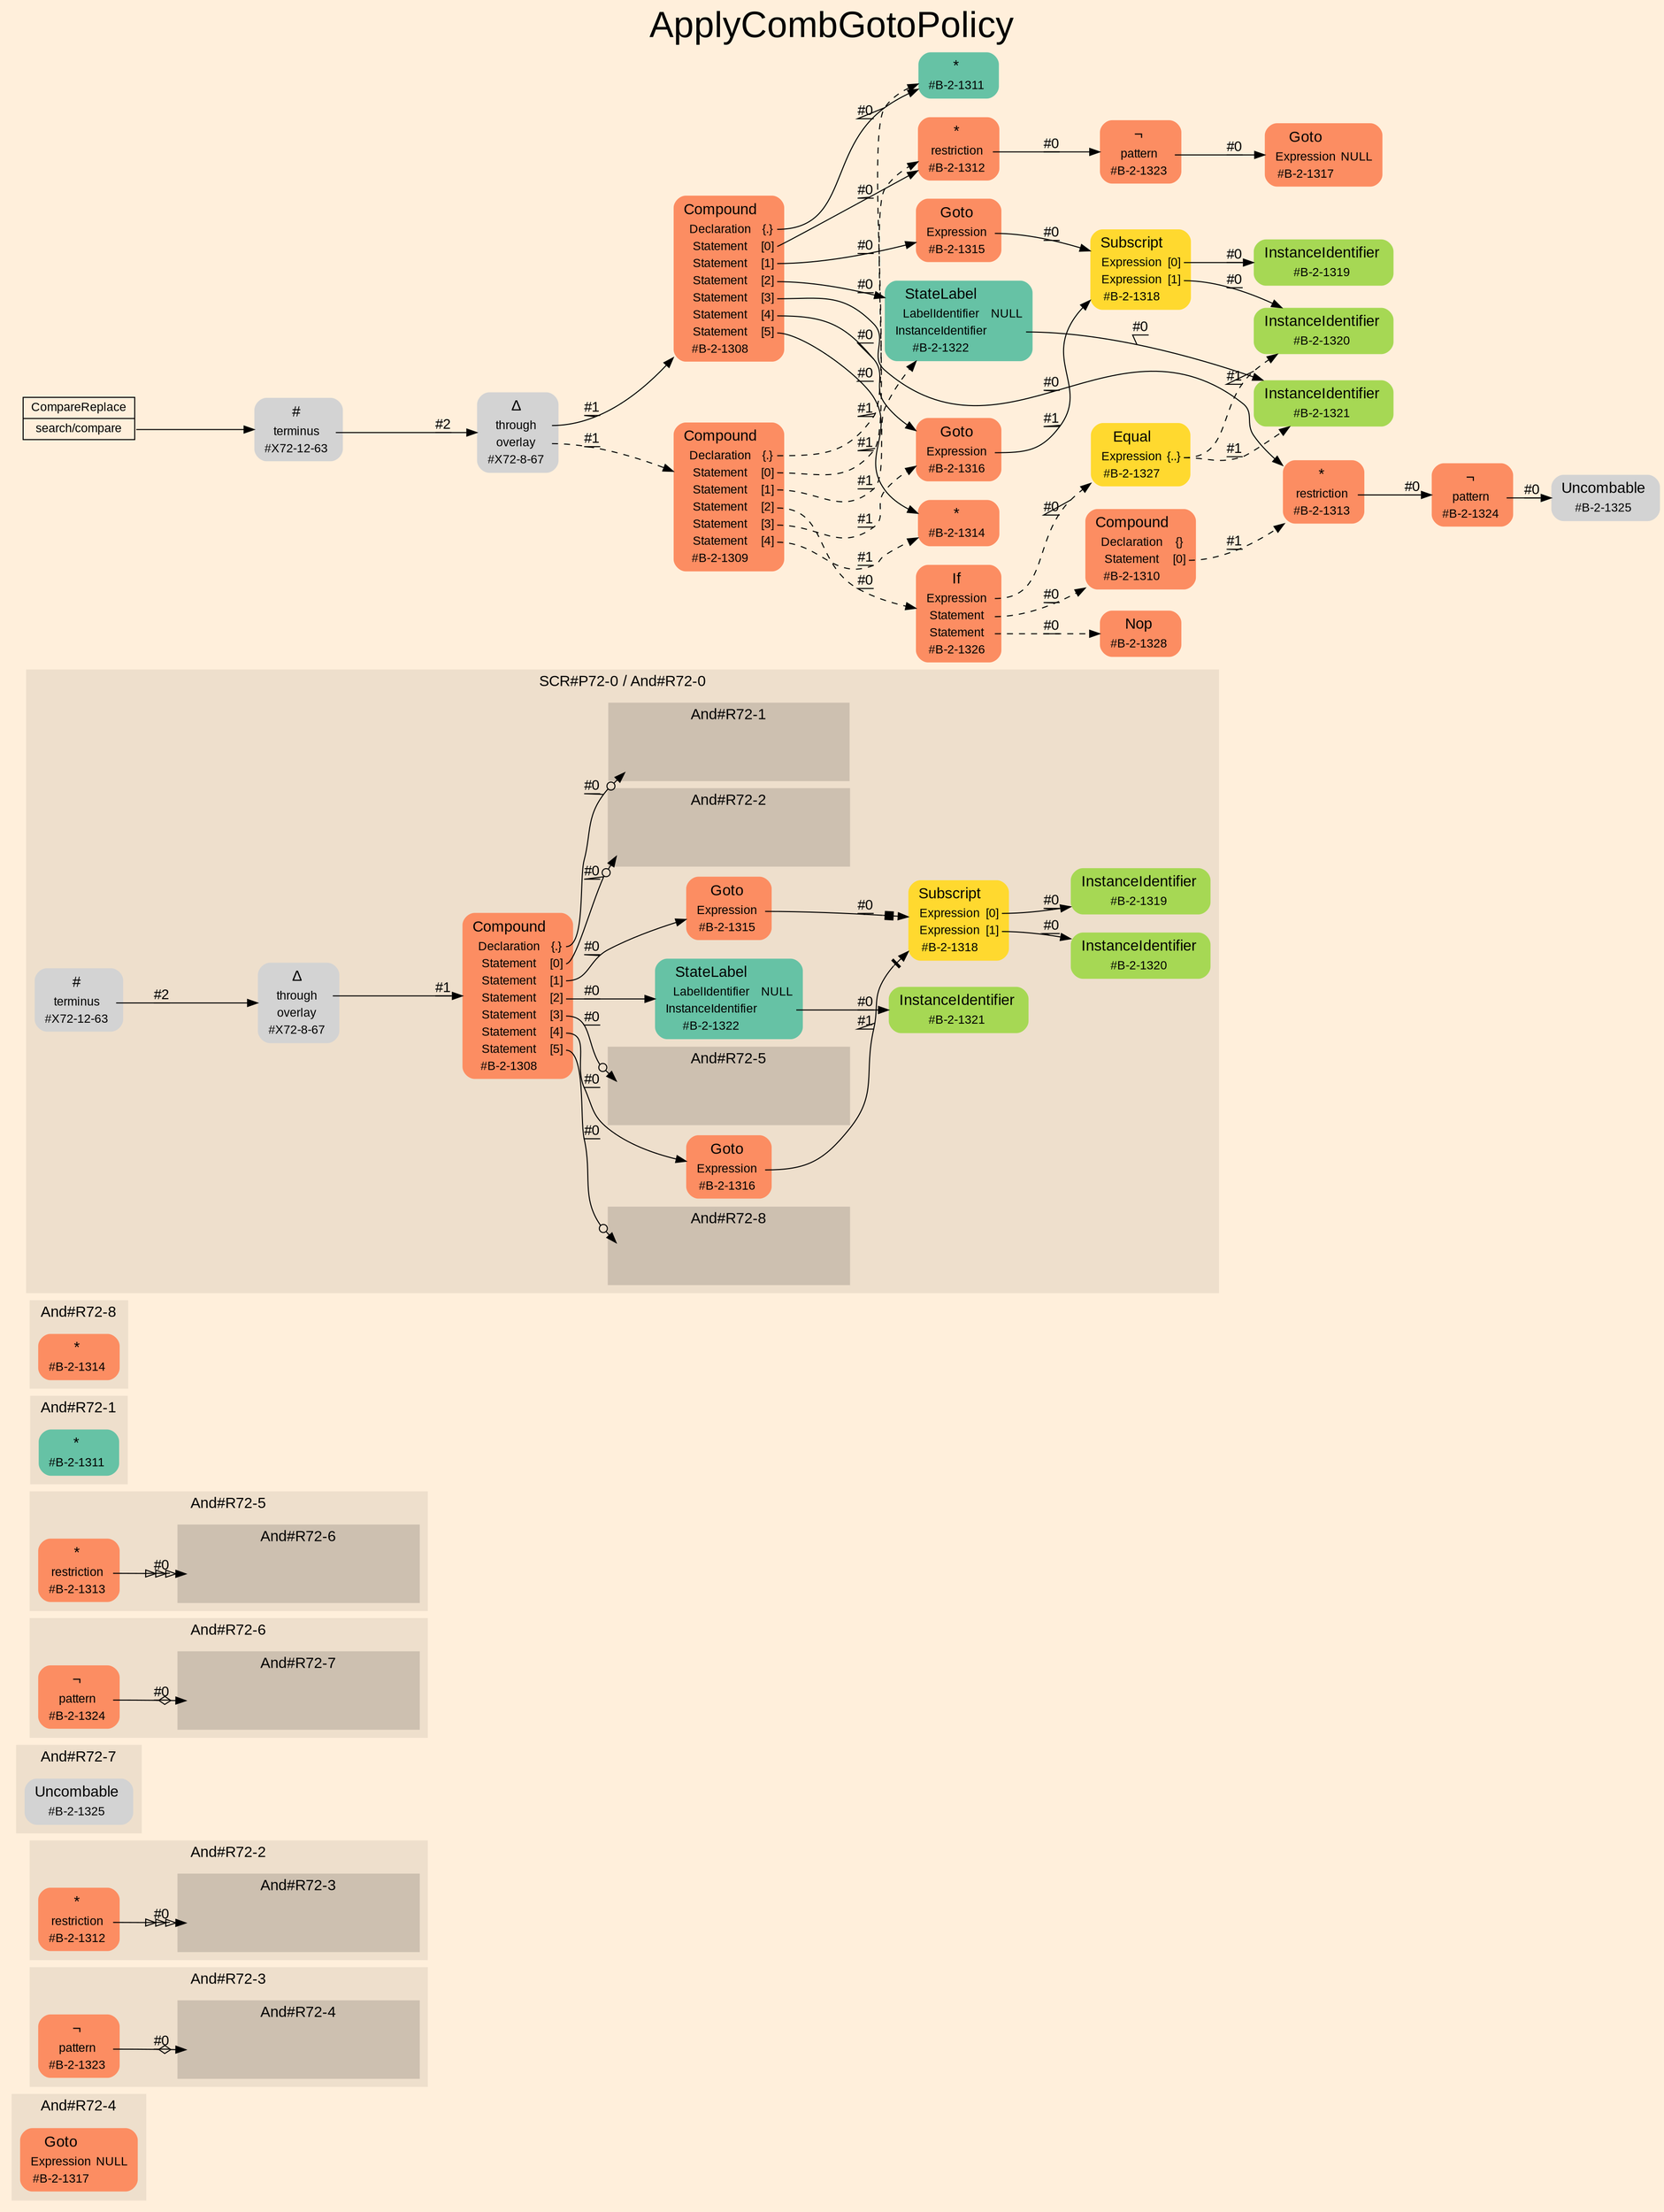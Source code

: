 digraph "ApplyCombGotoPolicy" {
label = "ApplyCombGotoPolicy"
labelloc = t
fontsize = "36"
graph [
    rankdir = "LR"
    ranksep = 0.3
    bgcolor = antiquewhite1
    color = black
    fontcolor = black
    fontname = "Arial"
];
node [
    fontname = "Arial"
];
edge [
    fontname = "Arial"
];

// -------------------- figure And#R72-4 --------------------
// -------- region And#R72-4 ----------
subgraph "clusterAnd#R72-4" {
    label = "And#R72-4"
    style = "filled"
    color = antiquewhite2
    fontsize = "15"
    "And#R72-4/#B-2-1317" [
        // -------- block And#R72-4/#B-2-1317 ----------
        shape = "plaintext"
        fillcolor = "/set28/2"
        label = <<TABLE BORDER="0" CELLBORDER="0" CELLSPACING="0">
         <TR><TD><FONT POINT-SIZE="15.0">Goto</FONT></TD><TD></TD></TR>
         <TR><TD>Expression</TD><TD PORT="port0">NULL</TD></TR>
         <TR><TD>#B-2-1317</TD><TD PORT="port1"></TD></TR>
        </TABLE>>
        style = "rounded,filled"
        fontsize = "12"
    ];
    
}


// -------------------- figure And#R72-3 --------------------
// -------- region And#R72-3 ----------
subgraph "clusterAnd#R72-3" {
    label = "And#R72-3"
    style = "filled"
    color = antiquewhite2
    fontsize = "15"
    "And#R72-3/#B-2-1323" [
        // -------- block And#R72-3/#B-2-1323 ----------
        shape = "plaintext"
        fillcolor = "/set28/2"
        label = <<TABLE BORDER="0" CELLBORDER="0" CELLSPACING="0">
         <TR><TD><FONT POINT-SIZE="15.0">¬</FONT></TD><TD></TD></TR>
         <TR><TD>pattern</TD><TD PORT="port0"></TD></TR>
         <TR><TD>#B-2-1323</TD><TD PORT="port1"></TD></TR>
        </TABLE>>
        style = "rounded,filled"
        fontsize = "12"
    ];
    
    // -------- region And#R72-3/And#R72-4 ----------
    subgraph "clusterAnd#R72-3/And#R72-4" {
        label = "And#R72-4"
        style = "filled"
        color = antiquewhite3
        fontsize = "15"
        "And#R72-3/And#R72-4/#B-2-1317" [
            // -------- block And#R72-3/And#R72-4/#B-2-1317 ----------
            shape = none
            fillcolor = "/set28/2"
            style = "invisible"
        ];
        
    }
    
}

"And#R72-3/#B-2-1323":port0 -> "And#R72-3/And#R72-4/#B-2-1317" [
    arrowhead="normalnoneodiamond"
    label = "#0"
    decorate = true
    color = black
    fontcolor = black
];


// -------------------- figure And#R72-2 --------------------
// -------- region And#R72-2 ----------
subgraph "clusterAnd#R72-2" {
    label = "And#R72-2"
    style = "filled"
    color = antiquewhite2
    fontsize = "15"
    "And#R72-2/#B-2-1312" [
        // -------- block And#R72-2/#B-2-1312 ----------
        shape = "plaintext"
        fillcolor = "/set28/2"
        label = <<TABLE BORDER="0" CELLBORDER="0" CELLSPACING="0">
         <TR><TD><FONT POINT-SIZE="15.0">*</FONT></TD><TD></TD></TR>
         <TR><TD>restriction</TD><TD PORT="port0"></TD></TR>
         <TR><TD>#B-2-1312</TD><TD PORT="port1"></TD></TR>
        </TABLE>>
        style = "rounded,filled"
        fontsize = "12"
    ];
    
    // -------- region And#R72-2/And#R72-3 ----------
    subgraph "clusterAnd#R72-2/And#R72-3" {
        label = "And#R72-3"
        style = "filled"
        color = antiquewhite3
        fontsize = "15"
        "And#R72-2/And#R72-3/#B-2-1323" [
            // -------- block And#R72-2/And#R72-3/#B-2-1323 ----------
            shape = none
            fillcolor = "/set28/2"
            style = "invisible"
        ];
        
    }
    
}

"And#R72-2/#B-2-1312":port0 -> "And#R72-2/And#R72-3/#B-2-1323" [
    arrowhead="normalonormalonormalonormal"
    label = "#0"
    decorate = true
    color = black
    fontcolor = black
];


// -------------------- figure And#R72-7 --------------------
// -------- region And#R72-7 ----------
subgraph "clusterAnd#R72-7" {
    label = "And#R72-7"
    style = "filled"
    color = antiquewhite2
    fontsize = "15"
    "And#R72-7/#B-2-1325" [
        // -------- block And#R72-7/#B-2-1325 ----------
        shape = "plaintext"
        label = <<TABLE BORDER="0" CELLBORDER="0" CELLSPACING="0">
         <TR><TD><FONT POINT-SIZE="15.0">Uncombable</FONT></TD><TD></TD></TR>
         <TR><TD>#B-2-1325</TD><TD PORT="port0"></TD></TR>
        </TABLE>>
        style = "rounded,filled"
        fontsize = "12"
    ];
    
}


// -------------------- figure And#R72-6 --------------------
// -------- region And#R72-6 ----------
subgraph "clusterAnd#R72-6" {
    label = "And#R72-6"
    style = "filled"
    color = antiquewhite2
    fontsize = "15"
    "And#R72-6/#B-2-1324" [
        // -------- block And#R72-6/#B-2-1324 ----------
        shape = "plaintext"
        fillcolor = "/set28/2"
        label = <<TABLE BORDER="0" CELLBORDER="0" CELLSPACING="0">
         <TR><TD><FONT POINT-SIZE="15.0">¬</FONT></TD><TD></TD></TR>
         <TR><TD>pattern</TD><TD PORT="port0"></TD></TR>
         <TR><TD>#B-2-1324</TD><TD PORT="port1"></TD></TR>
        </TABLE>>
        style = "rounded,filled"
        fontsize = "12"
    ];
    
    // -------- region And#R72-6/And#R72-7 ----------
    subgraph "clusterAnd#R72-6/And#R72-7" {
        label = "And#R72-7"
        style = "filled"
        color = antiquewhite3
        fontsize = "15"
        "And#R72-6/And#R72-7/#B-2-1325" [
            // -------- block And#R72-6/And#R72-7/#B-2-1325 ----------
            shape = none
            style = "invisible"
        ];
        
    }
    
}

"And#R72-6/#B-2-1324":port0 -> "And#R72-6/And#R72-7/#B-2-1325" [
    arrowhead="normalnoneodiamond"
    label = "#0"
    decorate = true
    color = black
    fontcolor = black
];


// -------------------- figure And#R72-5 --------------------
// -------- region And#R72-5 ----------
subgraph "clusterAnd#R72-5" {
    label = "And#R72-5"
    style = "filled"
    color = antiquewhite2
    fontsize = "15"
    "And#R72-5/#B-2-1313" [
        // -------- block And#R72-5/#B-2-1313 ----------
        shape = "plaintext"
        fillcolor = "/set28/2"
        label = <<TABLE BORDER="0" CELLBORDER="0" CELLSPACING="0">
         <TR><TD><FONT POINT-SIZE="15.0">*</FONT></TD><TD></TD></TR>
         <TR><TD>restriction</TD><TD PORT="port0"></TD></TR>
         <TR><TD>#B-2-1313</TD><TD PORT="port1"></TD></TR>
        </TABLE>>
        style = "rounded,filled"
        fontsize = "12"
    ];
    
    // -------- region And#R72-5/And#R72-6 ----------
    subgraph "clusterAnd#R72-5/And#R72-6" {
        label = "And#R72-6"
        style = "filled"
        color = antiquewhite3
        fontsize = "15"
        "And#R72-5/And#R72-6/#B-2-1324" [
            // -------- block And#R72-5/And#R72-6/#B-2-1324 ----------
            shape = none
            fillcolor = "/set28/2"
            style = "invisible"
        ];
        
    }
    
}

"And#R72-5/#B-2-1313":port0 -> "And#R72-5/And#R72-6/#B-2-1324" [
    arrowhead="normalonormalonormalonormal"
    label = "#0"
    decorate = true
    color = black
    fontcolor = black
];


// -------------------- figure And#R72-1 --------------------
// -------- region And#R72-1 ----------
subgraph "clusterAnd#R72-1" {
    label = "And#R72-1"
    style = "filled"
    color = antiquewhite2
    fontsize = "15"
    "And#R72-1/#B-2-1311" [
        // -------- block And#R72-1/#B-2-1311 ----------
        shape = "plaintext"
        fillcolor = "/set28/1"
        label = <<TABLE BORDER="0" CELLBORDER="0" CELLSPACING="0">
         <TR><TD><FONT POINT-SIZE="15.0">*</FONT></TD><TD></TD></TR>
         <TR><TD>#B-2-1311</TD><TD PORT="port0"></TD></TR>
        </TABLE>>
        style = "rounded,filled"
        fontsize = "12"
    ];
    
}


// -------------------- figure And#R72-8 --------------------
// -------- region And#R72-8 ----------
subgraph "clusterAnd#R72-8" {
    label = "And#R72-8"
    style = "filled"
    color = antiquewhite2
    fontsize = "15"
    "And#R72-8/#B-2-1314" [
        // -------- block And#R72-8/#B-2-1314 ----------
        shape = "plaintext"
        fillcolor = "/set28/2"
        label = <<TABLE BORDER="0" CELLBORDER="0" CELLSPACING="0">
         <TR><TD><FONT POINT-SIZE="15.0">*</FONT></TD><TD></TD></TR>
         <TR><TD>#B-2-1314</TD><TD PORT="port0"></TD></TR>
        </TABLE>>
        style = "rounded,filled"
        fontsize = "12"
    ];
    
}


// -------------------- figure And#R72-0 --------------------
// -------- region And#R72-0 ----------
subgraph "clusterAnd#R72-0" {
    label = "SCR#P72-0 / And#R72-0"
    style = "filled"
    color = antiquewhite2
    fontsize = "15"
    "And#R72-0/#B-2-1322" [
        // -------- block And#R72-0/#B-2-1322 ----------
        shape = "plaintext"
        fillcolor = "/set28/1"
        label = <<TABLE BORDER="0" CELLBORDER="0" CELLSPACING="0">
         <TR><TD><FONT POINT-SIZE="15.0">StateLabel</FONT></TD><TD></TD></TR>
         <TR><TD>LabelIdentifier</TD><TD PORT="port0">NULL</TD></TR>
         <TR><TD>InstanceIdentifier</TD><TD PORT="port1"></TD></TR>
         <TR><TD>#B-2-1322</TD><TD PORT="port2"></TD></TR>
        </TABLE>>
        style = "rounded,filled"
        fontsize = "12"
    ];
    
    "And#R72-0/#X72-8-67" [
        // -------- block And#R72-0/#X72-8-67 ----------
        shape = "plaintext"
        label = <<TABLE BORDER="0" CELLBORDER="0" CELLSPACING="0">
         <TR><TD><FONT POINT-SIZE="15.0">Δ</FONT></TD><TD></TD></TR>
         <TR><TD>through</TD><TD PORT="port0"></TD></TR>
         <TR><TD>overlay</TD><TD PORT="port1"></TD></TR>
         <TR><TD>#X72-8-67</TD><TD PORT="port2"></TD></TR>
        </TABLE>>
        style = "rounded,filled"
        fontsize = "12"
    ];
    
    "And#R72-0/#B-2-1321" [
        // -------- block And#R72-0/#B-2-1321 ----------
        shape = "plaintext"
        fillcolor = "/set28/5"
        label = <<TABLE BORDER="0" CELLBORDER="0" CELLSPACING="0">
         <TR><TD><FONT POINT-SIZE="15.0">InstanceIdentifier</FONT></TD><TD></TD></TR>
         <TR><TD>#B-2-1321</TD><TD PORT="port0"></TD></TR>
        </TABLE>>
        style = "rounded,filled"
        fontsize = "12"
    ];
    
    "And#R72-0/#B-2-1319" [
        // -------- block And#R72-0/#B-2-1319 ----------
        shape = "plaintext"
        fillcolor = "/set28/5"
        label = <<TABLE BORDER="0" CELLBORDER="0" CELLSPACING="0">
         <TR><TD><FONT POINT-SIZE="15.0">InstanceIdentifier</FONT></TD><TD></TD></TR>
         <TR><TD>#B-2-1319</TD><TD PORT="port0"></TD></TR>
        </TABLE>>
        style = "rounded,filled"
        fontsize = "12"
    ];
    
    "And#R72-0/#B-2-1316" [
        // -------- block And#R72-0/#B-2-1316 ----------
        shape = "plaintext"
        fillcolor = "/set28/2"
        label = <<TABLE BORDER="0" CELLBORDER="0" CELLSPACING="0">
         <TR><TD><FONT POINT-SIZE="15.0">Goto</FONT></TD><TD></TD></TR>
         <TR><TD>Expression</TD><TD PORT="port0"></TD></TR>
         <TR><TD>#B-2-1316</TD><TD PORT="port1"></TD></TR>
        </TABLE>>
        style = "rounded,filled"
        fontsize = "12"
    ];
    
    "And#R72-0/#B-2-1315" [
        // -------- block And#R72-0/#B-2-1315 ----------
        shape = "plaintext"
        fillcolor = "/set28/2"
        label = <<TABLE BORDER="0" CELLBORDER="0" CELLSPACING="0">
         <TR><TD><FONT POINT-SIZE="15.0">Goto</FONT></TD><TD></TD></TR>
         <TR><TD>Expression</TD><TD PORT="port0"></TD></TR>
         <TR><TD>#B-2-1315</TD><TD PORT="port1"></TD></TR>
        </TABLE>>
        style = "rounded,filled"
        fontsize = "12"
    ];
    
    "And#R72-0/#B-2-1318" [
        // -------- block And#R72-0/#B-2-1318 ----------
        shape = "plaintext"
        fillcolor = "/set28/6"
        label = <<TABLE BORDER="0" CELLBORDER="0" CELLSPACING="0">
         <TR><TD><FONT POINT-SIZE="15.0">Subscript</FONT></TD><TD></TD></TR>
         <TR><TD>Expression</TD><TD PORT="port0">[0]</TD></TR>
         <TR><TD>Expression</TD><TD PORT="port1">[1]</TD></TR>
         <TR><TD>#B-2-1318</TD><TD PORT="port2"></TD></TR>
        </TABLE>>
        style = "rounded,filled"
        fontsize = "12"
    ];
    
    "And#R72-0/#B-2-1308" [
        // -------- block And#R72-0/#B-2-1308 ----------
        shape = "plaintext"
        fillcolor = "/set28/2"
        label = <<TABLE BORDER="0" CELLBORDER="0" CELLSPACING="0">
         <TR><TD><FONT POINT-SIZE="15.0">Compound</FONT></TD><TD></TD></TR>
         <TR><TD>Declaration</TD><TD PORT="port0">{.}</TD></TR>
         <TR><TD>Statement</TD><TD PORT="port1">[0]</TD></TR>
         <TR><TD>Statement</TD><TD PORT="port2">[1]</TD></TR>
         <TR><TD>Statement</TD><TD PORT="port3">[2]</TD></TR>
         <TR><TD>Statement</TD><TD PORT="port4">[3]</TD></TR>
         <TR><TD>Statement</TD><TD PORT="port5">[4]</TD></TR>
         <TR><TD>Statement</TD><TD PORT="port6">[5]</TD></TR>
         <TR><TD>#B-2-1308</TD><TD PORT="port7"></TD></TR>
        </TABLE>>
        style = "rounded,filled"
        fontsize = "12"
    ];
    
    "And#R72-0/#B-2-1320" [
        // -------- block And#R72-0/#B-2-1320 ----------
        shape = "plaintext"
        fillcolor = "/set28/5"
        label = <<TABLE BORDER="0" CELLBORDER="0" CELLSPACING="0">
         <TR><TD><FONT POINT-SIZE="15.0">InstanceIdentifier</FONT></TD><TD></TD></TR>
         <TR><TD>#B-2-1320</TD><TD PORT="port0"></TD></TR>
        </TABLE>>
        style = "rounded,filled"
        fontsize = "12"
    ];
    
    "And#R72-0/#X72-12-63" [
        // -------- block And#R72-0/#X72-12-63 ----------
        shape = "plaintext"
        label = <<TABLE BORDER="0" CELLBORDER="0" CELLSPACING="0">
         <TR><TD><FONT POINT-SIZE="15.0">#</FONT></TD><TD></TD></TR>
         <TR><TD>terminus</TD><TD PORT="port0"></TD></TR>
         <TR><TD>#X72-12-63</TD><TD PORT="port1"></TD></TR>
        </TABLE>>
        style = "rounded,filled"
        fontsize = "12"
    ];
    
    // -------- region And#R72-0/And#R72-1 ----------
    subgraph "clusterAnd#R72-0/And#R72-1" {
        label = "And#R72-1"
        style = "filled"
        color = antiquewhite3
        fontsize = "15"
        "And#R72-0/And#R72-1/#B-2-1311" [
            // -------- block And#R72-0/And#R72-1/#B-2-1311 ----------
            shape = none
            fillcolor = "/set28/1"
            style = "invisible"
        ];
        
    }
    
    // -------- region And#R72-0/And#R72-2 ----------
    subgraph "clusterAnd#R72-0/And#R72-2" {
        label = "And#R72-2"
        style = "filled"
        color = antiquewhite3
        fontsize = "15"
        "And#R72-0/And#R72-2/#B-2-1312" [
            // -------- block And#R72-0/And#R72-2/#B-2-1312 ----------
            shape = none
            fillcolor = "/set28/2"
            style = "invisible"
        ];
        
    }
    
    // -------- region And#R72-0/And#R72-5 ----------
    subgraph "clusterAnd#R72-0/And#R72-5" {
        label = "And#R72-5"
        style = "filled"
        color = antiquewhite3
        fontsize = "15"
        "And#R72-0/And#R72-5/#B-2-1313" [
            // -------- block And#R72-0/And#R72-5/#B-2-1313 ----------
            shape = none
            fillcolor = "/set28/2"
            style = "invisible"
        ];
        
    }
    
    // -------- region And#R72-0/And#R72-8 ----------
    subgraph "clusterAnd#R72-0/And#R72-8" {
        label = "And#R72-8"
        style = "filled"
        color = antiquewhite3
        fontsize = "15"
        "And#R72-0/And#R72-8/#B-2-1314" [
            // -------- block And#R72-0/And#R72-8/#B-2-1314 ----------
            shape = none
            fillcolor = "/set28/2"
            style = "invisible"
        ];
        
    }
    
}

"And#R72-0/#B-2-1322":port1 -> "And#R72-0/#B-2-1321" [
    label = "#0"
    decorate = true
    color = black
    fontcolor = black
];

"And#R72-0/#X72-8-67":port0 -> "And#R72-0/#B-2-1308" [
    label = "#1"
    decorate = true
    color = black
    fontcolor = black
];

"And#R72-0/#B-2-1316":port0 -> "And#R72-0/#B-2-1318" [
    arrowhead="normalnonetee"
    label = "#1"
    decorate = true
    color = black
    fontcolor = black
];

"And#R72-0/#B-2-1315":port0 -> "And#R72-0/#B-2-1318" [
    arrowhead="normalnonebox"
    label = "#0"
    decorate = true
    color = black
    fontcolor = black
];

"And#R72-0/#B-2-1318":port0 -> "And#R72-0/#B-2-1319" [
    label = "#0"
    decorate = true
    color = black
    fontcolor = black
];

"And#R72-0/#B-2-1318":port1 -> "And#R72-0/#B-2-1320" [
    label = "#0"
    decorate = true
    color = black
    fontcolor = black
];

"And#R72-0/#B-2-1308":port0 -> "And#R72-0/And#R72-1/#B-2-1311" [
    arrowhead="normalnoneodot"
    label = "#0"
    decorate = true
    color = black
    fontcolor = black
];

"And#R72-0/#B-2-1308":port1 -> "And#R72-0/And#R72-2/#B-2-1312" [
    arrowhead="normalnoneodot"
    label = "#0"
    decorate = true
    color = black
    fontcolor = black
];

"And#R72-0/#B-2-1308":port2 -> "And#R72-0/#B-2-1315" [
    label = "#0"
    decorate = true
    color = black
    fontcolor = black
];

"And#R72-0/#B-2-1308":port3 -> "And#R72-0/#B-2-1322" [
    label = "#0"
    decorate = true
    color = black
    fontcolor = black
];

"And#R72-0/#B-2-1308":port4 -> "And#R72-0/And#R72-5/#B-2-1313" [
    arrowhead="normalnoneodot"
    label = "#0"
    decorate = true
    color = black
    fontcolor = black
];

"And#R72-0/#B-2-1308":port5 -> "And#R72-0/#B-2-1316" [
    label = "#0"
    decorate = true
    color = black
    fontcolor = black
];

"And#R72-0/#B-2-1308":port6 -> "And#R72-0/And#R72-8/#B-2-1314" [
    arrowhead="normalnoneodot"
    label = "#0"
    decorate = true
    color = black
    fontcolor = black
];

"And#R72-0/#X72-12-63":port0 -> "And#R72-0/#X72-8-67" [
    label = "#2"
    decorate = true
    color = black
    fontcolor = black
];


// -------------------- transformation figure --------------------
"CR#X72-10-72" [
    // -------- block CR#X72-10-72 ----------
    shape = "record"
    fillcolor = antiquewhite1
    label = "<fixed> CompareReplace | <port0> search/compare"
    style = "filled"
    fontsize = "12"
    color = black
    fontcolor = black
];

"#X72-12-63" [
    // -------- block #X72-12-63 ----------
    shape = "plaintext"
    label = <<TABLE BORDER="0" CELLBORDER="0" CELLSPACING="0">
     <TR><TD><FONT POINT-SIZE="15.0">#</FONT></TD><TD></TD></TR>
     <TR><TD>terminus</TD><TD PORT="port0"></TD></TR>
     <TR><TD>#X72-12-63</TD><TD PORT="port1"></TD></TR>
    </TABLE>>
    style = "rounded,filled"
    fontsize = "12"
];

"#X72-8-67" [
    // -------- block #X72-8-67 ----------
    shape = "plaintext"
    label = <<TABLE BORDER="0" CELLBORDER="0" CELLSPACING="0">
     <TR><TD><FONT POINT-SIZE="15.0">Δ</FONT></TD><TD></TD></TR>
     <TR><TD>through</TD><TD PORT="port0"></TD></TR>
     <TR><TD>overlay</TD><TD PORT="port1"></TD></TR>
     <TR><TD>#X72-8-67</TD><TD PORT="port2"></TD></TR>
    </TABLE>>
    style = "rounded,filled"
    fontsize = "12"
];

"#B-2-1308" [
    // -------- block #B-2-1308 ----------
    shape = "plaintext"
    fillcolor = "/set28/2"
    label = <<TABLE BORDER="0" CELLBORDER="0" CELLSPACING="0">
     <TR><TD><FONT POINT-SIZE="15.0">Compound</FONT></TD><TD></TD></TR>
     <TR><TD>Declaration</TD><TD PORT="port0">{.}</TD></TR>
     <TR><TD>Statement</TD><TD PORT="port1">[0]</TD></TR>
     <TR><TD>Statement</TD><TD PORT="port2">[1]</TD></TR>
     <TR><TD>Statement</TD><TD PORT="port3">[2]</TD></TR>
     <TR><TD>Statement</TD><TD PORT="port4">[3]</TD></TR>
     <TR><TD>Statement</TD><TD PORT="port5">[4]</TD></TR>
     <TR><TD>Statement</TD><TD PORT="port6">[5]</TD></TR>
     <TR><TD>#B-2-1308</TD><TD PORT="port7"></TD></TR>
    </TABLE>>
    style = "rounded,filled"
    fontsize = "12"
];

"#B-2-1311" [
    // -------- block #B-2-1311 ----------
    shape = "plaintext"
    fillcolor = "/set28/1"
    label = <<TABLE BORDER="0" CELLBORDER="0" CELLSPACING="0">
     <TR><TD><FONT POINT-SIZE="15.0">*</FONT></TD><TD></TD></TR>
     <TR><TD>#B-2-1311</TD><TD PORT="port0"></TD></TR>
    </TABLE>>
    style = "rounded,filled"
    fontsize = "12"
];

"#B-2-1312" [
    // -------- block #B-2-1312 ----------
    shape = "plaintext"
    fillcolor = "/set28/2"
    label = <<TABLE BORDER="0" CELLBORDER="0" CELLSPACING="0">
     <TR><TD><FONT POINT-SIZE="15.0">*</FONT></TD><TD></TD></TR>
     <TR><TD>restriction</TD><TD PORT="port0"></TD></TR>
     <TR><TD>#B-2-1312</TD><TD PORT="port1"></TD></TR>
    </TABLE>>
    style = "rounded,filled"
    fontsize = "12"
];

"#B-2-1323" [
    // -------- block #B-2-1323 ----------
    shape = "plaintext"
    fillcolor = "/set28/2"
    label = <<TABLE BORDER="0" CELLBORDER="0" CELLSPACING="0">
     <TR><TD><FONT POINT-SIZE="15.0">¬</FONT></TD><TD></TD></TR>
     <TR><TD>pattern</TD><TD PORT="port0"></TD></TR>
     <TR><TD>#B-2-1323</TD><TD PORT="port1"></TD></TR>
    </TABLE>>
    style = "rounded,filled"
    fontsize = "12"
];

"#B-2-1317" [
    // -------- block #B-2-1317 ----------
    shape = "plaintext"
    fillcolor = "/set28/2"
    label = <<TABLE BORDER="0" CELLBORDER="0" CELLSPACING="0">
     <TR><TD><FONT POINT-SIZE="15.0">Goto</FONT></TD><TD></TD></TR>
     <TR><TD>Expression</TD><TD PORT="port0">NULL</TD></TR>
     <TR><TD>#B-2-1317</TD><TD PORT="port1"></TD></TR>
    </TABLE>>
    style = "rounded,filled"
    fontsize = "12"
];

"#B-2-1315" [
    // -------- block #B-2-1315 ----------
    shape = "plaintext"
    fillcolor = "/set28/2"
    label = <<TABLE BORDER="0" CELLBORDER="0" CELLSPACING="0">
     <TR><TD><FONT POINT-SIZE="15.0">Goto</FONT></TD><TD></TD></TR>
     <TR><TD>Expression</TD><TD PORT="port0"></TD></TR>
     <TR><TD>#B-2-1315</TD><TD PORT="port1"></TD></TR>
    </TABLE>>
    style = "rounded,filled"
    fontsize = "12"
];

"#B-2-1318" [
    // -------- block #B-2-1318 ----------
    shape = "plaintext"
    fillcolor = "/set28/6"
    label = <<TABLE BORDER="0" CELLBORDER="0" CELLSPACING="0">
     <TR><TD><FONT POINT-SIZE="15.0">Subscript</FONT></TD><TD></TD></TR>
     <TR><TD>Expression</TD><TD PORT="port0">[0]</TD></TR>
     <TR><TD>Expression</TD><TD PORT="port1">[1]</TD></TR>
     <TR><TD>#B-2-1318</TD><TD PORT="port2"></TD></TR>
    </TABLE>>
    style = "rounded,filled"
    fontsize = "12"
];

"#B-2-1319" [
    // -------- block #B-2-1319 ----------
    shape = "plaintext"
    fillcolor = "/set28/5"
    label = <<TABLE BORDER="0" CELLBORDER="0" CELLSPACING="0">
     <TR><TD><FONT POINT-SIZE="15.0">InstanceIdentifier</FONT></TD><TD></TD></TR>
     <TR><TD>#B-2-1319</TD><TD PORT="port0"></TD></TR>
    </TABLE>>
    style = "rounded,filled"
    fontsize = "12"
];

"#B-2-1320" [
    // -------- block #B-2-1320 ----------
    shape = "plaintext"
    fillcolor = "/set28/5"
    label = <<TABLE BORDER="0" CELLBORDER="0" CELLSPACING="0">
     <TR><TD><FONT POINT-SIZE="15.0">InstanceIdentifier</FONT></TD><TD></TD></TR>
     <TR><TD>#B-2-1320</TD><TD PORT="port0"></TD></TR>
    </TABLE>>
    style = "rounded,filled"
    fontsize = "12"
];

"#B-2-1322" [
    // -------- block #B-2-1322 ----------
    shape = "plaintext"
    fillcolor = "/set28/1"
    label = <<TABLE BORDER="0" CELLBORDER="0" CELLSPACING="0">
     <TR><TD><FONT POINT-SIZE="15.0">StateLabel</FONT></TD><TD></TD></TR>
     <TR><TD>LabelIdentifier</TD><TD PORT="port0">NULL</TD></TR>
     <TR><TD>InstanceIdentifier</TD><TD PORT="port1"></TD></TR>
     <TR><TD>#B-2-1322</TD><TD PORT="port2"></TD></TR>
    </TABLE>>
    style = "rounded,filled"
    fontsize = "12"
];

"#B-2-1321" [
    // -------- block #B-2-1321 ----------
    shape = "plaintext"
    fillcolor = "/set28/5"
    label = <<TABLE BORDER="0" CELLBORDER="0" CELLSPACING="0">
     <TR><TD><FONT POINT-SIZE="15.0">InstanceIdentifier</FONT></TD><TD></TD></TR>
     <TR><TD>#B-2-1321</TD><TD PORT="port0"></TD></TR>
    </TABLE>>
    style = "rounded,filled"
    fontsize = "12"
];

"#B-2-1313" [
    // -------- block #B-2-1313 ----------
    shape = "plaintext"
    fillcolor = "/set28/2"
    label = <<TABLE BORDER="0" CELLBORDER="0" CELLSPACING="0">
     <TR><TD><FONT POINT-SIZE="15.0">*</FONT></TD><TD></TD></TR>
     <TR><TD>restriction</TD><TD PORT="port0"></TD></TR>
     <TR><TD>#B-2-1313</TD><TD PORT="port1"></TD></TR>
    </TABLE>>
    style = "rounded,filled"
    fontsize = "12"
];

"#B-2-1324" [
    // -------- block #B-2-1324 ----------
    shape = "plaintext"
    fillcolor = "/set28/2"
    label = <<TABLE BORDER="0" CELLBORDER="0" CELLSPACING="0">
     <TR><TD><FONT POINT-SIZE="15.0">¬</FONT></TD><TD></TD></TR>
     <TR><TD>pattern</TD><TD PORT="port0"></TD></TR>
     <TR><TD>#B-2-1324</TD><TD PORT="port1"></TD></TR>
    </TABLE>>
    style = "rounded,filled"
    fontsize = "12"
];

"#B-2-1325" [
    // -------- block #B-2-1325 ----------
    shape = "plaintext"
    label = <<TABLE BORDER="0" CELLBORDER="0" CELLSPACING="0">
     <TR><TD><FONT POINT-SIZE="15.0">Uncombable</FONT></TD><TD></TD></TR>
     <TR><TD>#B-2-1325</TD><TD PORT="port0"></TD></TR>
    </TABLE>>
    style = "rounded,filled"
    fontsize = "12"
];

"#B-2-1316" [
    // -------- block #B-2-1316 ----------
    shape = "plaintext"
    fillcolor = "/set28/2"
    label = <<TABLE BORDER="0" CELLBORDER="0" CELLSPACING="0">
     <TR><TD><FONT POINT-SIZE="15.0">Goto</FONT></TD><TD></TD></TR>
     <TR><TD>Expression</TD><TD PORT="port0"></TD></TR>
     <TR><TD>#B-2-1316</TD><TD PORT="port1"></TD></TR>
    </TABLE>>
    style = "rounded,filled"
    fontsize = "12"
];

"#B-2-1314" [
    // -------- block #B-2-1314 ----------
    shape = "plaintext"
    fillcolor = "/set28/2"
    label = <<TABLE BORDER="0" CELLBORDER="0" CELLSPACING="0">
     <TR><TD><FONT POINT-SIZE="15.0">*</FONT></TD><TD></TD></TR>
     <TR><TD>#B-2-1314</TD><TD PORT="port0"></TD></TR>
    </TABLE>>
    style = "rounded,filled"
    fontsize = "12"
];

"#B-2-1309" [
    // -------- block #B-2-1309 ----------
    shape = "plaintext"
    fillcolor = "/set28/2"
    label = <<TABLE BORDER="0" CELLBORDER="0" CELLSPACING="0">
     <TR><TD><FONT POINT-SIZE="15.0">Compound</FONT></TD><TD></TD></TR>
     <TR><TD>Declaration</TD><TD PORT="port0">{.}</TD></TR>
     <TR><TD>Statement</TD><TD PORT="port1">[0]</TD></TR>
     <TR><TD>Statement</TD><TD PORT="port2">[1]</TD></TR>
     <TR><TD>Statement</TD><TD PORT="port3">[2]</TD></TR>
     <TR><TD>Statement</TD><TD PORT="port4">[3]</TD></TR>
     <TR><TD>Statement</TD><TD PORT="port5">[4]</TD></TR>
     <TR><TD>#B-2-1309</TD><TD PORT="port6"></TD></TR>
    </TABLE>>
    style = "rounded,filled"
    fontsize = "12"
];

"#B-2-1326" [
    // -------- block #B-2-1326 ----------
    shape = "plaintext"
    fillcolor = "/set28/2"
    label = <<TABLE BORDER="0" CELLBORDER="0" CELLSPACING="0">
     <TR><TD><FONT POINT-SIZE="15.0">If</FONT></TD><TD></TD></TR>
     <TR><TD>Expression</TD><TD PORT="port0"></TD></TR>
     <TR><TD>Statement</TD><TD PORT="port1"></TD></TR>
     <TR><TD>Statement</TD><TD PORT="port2"></TD></TR>
     <TR><TD>#B-2-1326</TD><TD PORT="port3"></TD></TR>
    </TABLE>>
    style = "rounded,filled"
    fontsize = "12"
];

"#B-2-1327" [
    // -------- block #B-2-1327 ----------
    shape = "plaintext"
    fillcolor = "/set28/6"
    label = <<TABLE BORDER="0" CELLBORDER="0" CELLSPACING="0">
     <TR><TD><FONT POINT-SIZE="15.0">Equal</FONT></TD><TD></TD></TR>
     <TR><TD>Expression</TD><TD PORT="port0">{..}</TD></TR>
     <TR><TD>#B-2-1327</TD><TD PORT="port1"></TD></TR>
    </TABLE>>
    style = "rounded,filled"
    fontsize = "12"
];

"#B-2-1310" [
    // -------- block #B-2-1310 ----------
    shape = "plaintext"
    fillcolor = "/set28/2"
    label = <<TABLE BORDER="0" CELLBORDER="0" CELLSPACING="0">
     <TR><TD><FONT POINT-SIZE="15.0">Compound</FONT></TD><TD></TD></TR>
     <TR><TD>Declaration</TD><TD PORT="port0">{}</TD></TR>
     <TR><TD>Statement</TD><TD PORT="port1">[0]</TD></TR>
     <TR><TD>#B-2-1310</TD><TD PORT="port2"></TD></TR>
    </TABLE>>
    style = "rounded,filled"
    fontsize = "12"
];

"#B-2-1328" [
    // -------- block #B-2-1328 ----------
    shape = "plaintext"
    fillcolor = "/set28/2"
    label = <<TABLE BORDER="0" CELLBORDER="0" CELLSPACING="0">
     <TR><TD><FONT POINT-SIZE="15.0">Nop</FONT></TD><TD></TD></TR>
     <TR><TD>#B-2-1328</TD><TD PORT="port0"></TD></TR>
    </TABLE>>
    style = "rounded,filled"
    fontsize = "12"
];

"CR#X72-10-72":port0 -> "#X72-12-63" [
    label = ""
    decorate = true
    color = black
    fontcolor = black
];

"#X72-12-63":port0 -> "#X72-8-67" [
    label = "#2"
    decorate = true
    color = black
    fontcolor = black
];

"#X72-8-67":port0 -> "#B-2-1308" [
    label = "#1"
    decorate = true
    color = black
    fontcolor = black
];

"#X72-8-67":port1 -> "#B-2-1309" [
    style="dashed"
    label = "#1"
    decorate = true
    color = black
    fontcolor = black
];

"#B-2-1308":port0 -> "#B-2-1311" [
    label = "#0"
    decorate = true
    color = black
    fontcolor = black
];

"#B-2-1308":port1 -> "#B-2-1312" [
    label = "#0"
    decorate = true
    color = black
    fontcolor = black
];

"#B-2-1308":port2 -> "#B-2-1315" [
    label = "#0"
    decorate = true
    color = black
    fontcolor = black
];

"#B-2-1308":port3 -> "#B-2-1322" [
    label = "#0"
    decorate = true
    color = black
    fontcolor = black
];

"#B-2-1308":port4 -> "#B-2-1313" [
    label = "#0"
    decorate = true
    color = black
    fontcolor = black
];

"#B-2-1308":port5 -> "#B-2-1316" [
    label = "#0"
    decorate = true
    color = black
    fontcolor = black
];

"#B-2-1308":port6 -> "#B-2-1314" [
    label = "#0"
    decorate = true
    color = black
    fontcolor = black
];

"#B-2-1312":port0 -> "#B-2-1323" [
    label = "#0"
    decorate = true
    color = black
    fontcolor = black
];

"#B-2-1323":port0 -> "#B-2-1317" [
    label = "#0"
    decorate = true
    color = black
    fontcolor = black
];

"#B-2-1315":port0 -> "#B-2-1318" [
    label = "#0"
    decorate = true
    color = black
    fontcolor = black
];

"#B-2-1318":port0 -> "#B-2-1319" [
    label = "#0"
    decorate = true
    color = black
    fontcolor = black
];

"#B-2-1318":port1 -> "#B-2-1320" [
    label = "#0"
    decorate = true
    color = black
    fontcolor = black
];

"#B-2-1322":port1 -> "#B-2-1321" [
    label = "#0"
    decorate = true
    color = black
    fontcolor = black
];

"#B-2-1313":port0 -> "#B-2-1324" [
    label = "#0"
    decorate = true
    color = black
    fontcolor = black
];

"#B-2-1324":port0 -> "#B-2-1325" [
    label = "#0"
    decorate = true
    color = black
    fontcolor = black
];

"#B-2-1316":port0 -> "#B-2-1318" [
    label = "#1"
    decorate = true
    color = black
    fontcolor = black
];

"#B-2-1309":port0 -> "#B-2-1311" [
    style="dashed"
    label = "#1"
    decorate = true
    color = black
    fontcolor = black
];

"#B-2-1309":port1 -> "#B-2-1312" [
    style="dashed"
    label = "#1"
    decorate = true
    color = black
    fontcolor = black
];

"#B-2-1309":port2 -> "#B-2-1322" [
    style="dashed"
    label = "#1"
    decorate = true
    color = black
    fontcolor = black
];

"#B-2-1309":port3 -> "#B-2-1326" [
    style="dashed"
    label = "#0"
    decorate = true
    color = black
    fontcolor = black
];

"#B-2-1309":port4 -> "#B-2-1316" [
    style="dashed"
    label = "#1"
    decorate = true
    color = black
    fontcolor = black
];

"#B-2-1309":port5 -> "#B-2-1314" [
    style="dashed"
    label = "#1"
    decorate = true
    color = black
    fontcolor = black
];

"#B-2-1326":port0 -> "#B-2-1327" [
    style="dashed"
    label = "#0"
    decorate = true
    color = black
    fontcolor = black
];

"#B-2-1326":port1 -> "#B-2-1310" [
    style="dashed"
    label = "#0"
    decorate = true
    color = black
    fontcolor = black
];

"#B-2-1326":port2 -> "#B-2-1328" [
    style="dashed"
    label = "#0"
    decorate = true
    color = black
    fontcolor = black
];

"#B-2-1327":port0 -> "#B-2-1320" [
    style="dashed"
    label = "#1"
    decorate = true
    color = black
    fontcolor = black
];

"#B-2-1327":port0 -> "#B-2-1321" [
    style="dashed"
    label = "#1"
    decorate = true
    color = black
    fontcolor = black
];

"#B-2-1310":port1 -> "#B-2-1313" [
    style="dashed"
    label = "#1"
    decorate = true
    color = black
    fontcolor = black
];


}
